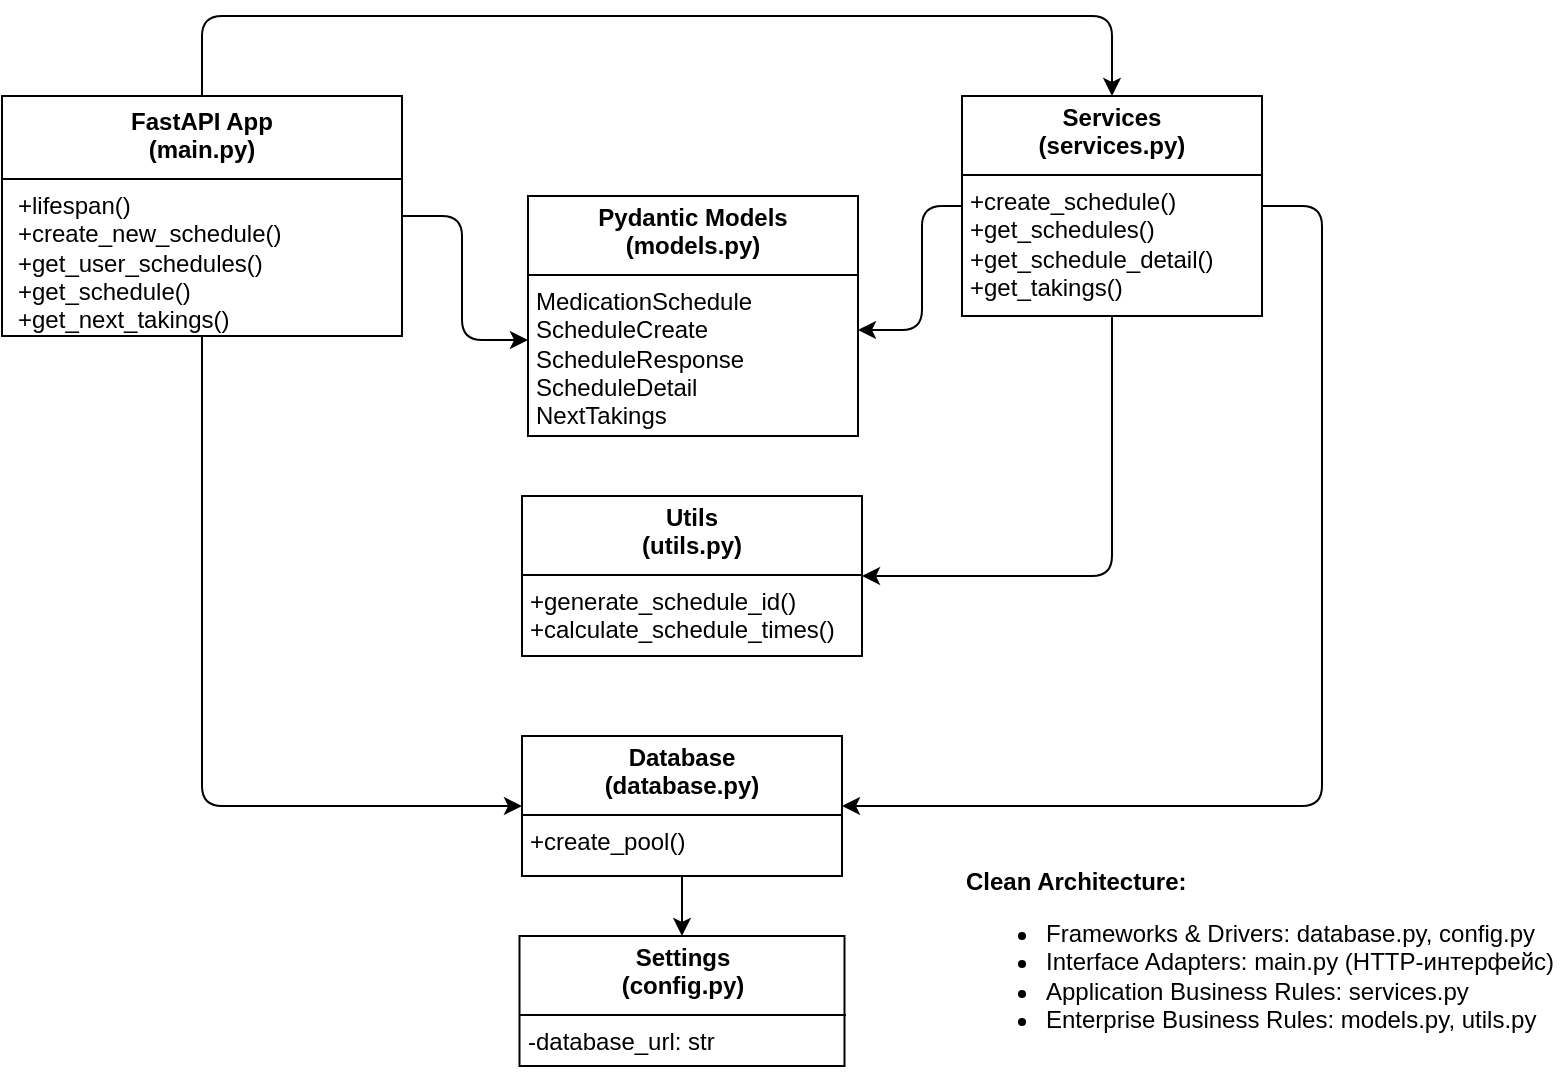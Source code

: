 <mxfile>
    <diagram id="-7-_0DLWUSnEdkzia4Ox" name="Page-1">
        <mxGraphModel dx="1013" dy="1749" grid="1" gridSize="10" guides="1" tooltips="1" connect="1" arrows="1" fold="1" page="1" pageScale="1" pageWidth="850" pageHeight="1100" math="0" shadow="0">
            <root>
                <mxCell id="0"/>
                <mxCell id="1" parent="0"/>
                <mxCell id="69" style="edgeStyle=none;html=1;entryX=0.5;entryY=0;entryDx=0;entryDy=0;" parent="1" source="9" target="25" edge="1">
                    <mxGeometry relative="1" as="geometry">
                        <Array as="points">
                            <mxPoint x="140" y="-1080"/>
                            <mxPoint x="420" y="-1080"/>
                            <mxPoint x="595" y="-1080"/>
                        </Array>
                    </mxGeometry>
                </mxCell>
                <mxCell id="74" style="edgeStyle=none;html=1;entryX=0;entryY=0.5;entryDx=0;entryDy=0;" parent="1" source="9" target="18" edge="1">
                    <mxGeometry relative="1" as="geometry">
                        <Array as="points">
                            <mxPoint x="140" y="-685"/>
                        </Array>
                    </mxGeometry>
                </mxCell>
                <mxCell id="9" value="&lt;p style=&quot;margin:0px;margin-top:6px;text-align:center;&quot;&gt;&lt;b&gt;FastAPI App&lt;br&gt;(main.py)&lt;/b&gt;&lt;/p&gt;&lt;hr size=&quot;1&quot; style=&quot;border-style:solid;&quot;&gt;&lt;p style=&quot;margin:0px;margin-left:8px;&quot;&gt;&lt;span style=&quot;background-color: transparent;&quot;&gt;+lifespan()&lt;br&gt;+create_new_schedule()&lt;/span&gt;&lt;/p&gt;&lt;p style=&quot;margin:0px;margin-left:8px;&quot;&gt;&lt;span style=&quot;background-color: transparent;&quot;&gt;+get_user_schedules()&lt;/span&gt;&lt;/p&gt;&lt;p style=&quot;margin:0px;margin-left:8px;&quot;&gt;&lt;span style=&quot;background-color: transparent;&quot;&gt;+get_schedule()&lt;/span&gt;&lt;/p&gt;&lt;p style=&quot;margin:0px;margin-left:8px;&quot;&gt;&lt;span style=&quot;background-color: transparent;&quot;&gt;+get_next_takings()&lt;/span&gt;&lt;/p&gt;" style="align=left;overflow=fill;html=1;dropTarget=0;whiteSpace=wrap;" parent="1" vertex="1">
                    <mxGeometry x="40" y="-1040" width="200" height="120" as="geometry"/>
                </mxCell>
                <mxCell id="17" value="&lt;p style=&quot;margin:0px;margin-top:4px;text-align:center;&quot;&gt;&lt;b&gt;Settings&lt;br&gt;(config.py)&lt;/b&gt;&lt;/p&gt;&lt;hr size=&quot;1&quot; style=&quot;border-style:solid;&quot;&gt;&lt;p style=&quot;margin:0px;margin-left:4px;&quot;&gt;-database_url: str&lt;/p&gt;" style="verticalAlign=top;align=left;overflow=fill;html=1;whiteSpace=wrap;" parent="1" vertex="1">
                    <mxGeometry x="298.75" y="-620" width="162.5" height="65" as="geometry"/>
                </mxCell>
                <mxCell id="63" style="edgeStyle=none;html=1;exitX=0.5;exitY=1;exitDx=0;exitDy=0;entryX=0.5;entryY=0;entryDx=0;entryDy=0;" parent="1" source="18" target="17" edge="1">
                    <mxGeometry relative="1" as="geometry"/>
                </mxCell>
                <mxCell id="18" value="&lt;p style=&quot;margin:0px;margin-top:4px;text-align:center;&quot;&gt;&lt;b&gt;Database&lt;br&gt;(database.py)&lt;/b&gt;&lt;/p&gt;&lt;hr size=&quot;1&quot; style=&quot;border-style:solid;&quot;&gt;&lt;p style=&quot;margin:0px;margin-left:4px;&quot;&gt;&lt;span style=&quot;background-color: transparent;&quot;&gt;+create_pool()&lt;/span&gt;&lt;/p&gt;" style="verticalAlign=top;align=left;overflow=fill;html=1;whiteSpace=wrap;" parent="1" vertex="1">
                    <mxGeometry x="300" y="-720" width="160" height="70" as="geometry"/>
                </mxCell>
                <mxCell id="24" value="&lt;p style=&quot;margin:0px;margin-top:4px;text-align:center;&quot;&gt;&lt;b&gt;Pydantic Models&lt;br&gt;(models.py)&lt;/b&gt;&lt;/p&gt;&lt;hr size=&quot;1&quot; style=&quot;border-style:solid;&quot;&gt;&lt;p style=&quot;margin:0px;margin-left:4px;&quot;&gt;MedicationSchedule&lt;/p&gt;&lt;p style=&quot;margin:0px;margin-left:4px;&quot;&gt;ScheduleCreate&lt;/p&gt;&lt;p style=&quot;margin:0px;margin-left:4px;&quot;&gt;ScheduleResponse&lt;/p&gt;&lt;p style=&quot;margin:0px;margin-left:4px;&quot;&gt;ScheduleDetail&lt;/p&gt;&lt;p style=&quot;margin:0px;margin-left:4px;&quot;&gt;NextTakings&lt;/p&gt;" style="verticalAlign=top;align=left;overflow=fill;html=1;whiteSpace=wrap;" parent="1" vertex="1">
                    <mxGeometry x="303" y="-990" width="165" height="120" as="geometry"/>
                </mxCell>
                <mxCell id="66" style="edgeStyle=none;html=1;exitX=1;exitY=0.5;exitDx=0;exitDy=0;entryX=1;entryY=0.5;entryDx=0;entryDy=0;" parent="1" source="25" target="18" edge="1">
                    <mxGeometry relative="1" as="geometry">
                        <Array as="points">
                            <mxPoint x="700" y="-985"/>
                            <mxPoint x="700" y="-830"/>
                            <mxPoint x="700" y="-685"/>
                        </Array>
                    </mxGeometry>
                </mxCell>
                <mxCell id="73" style="edgeStyle=none;html=1;exitX=0.5;exitY=1;exitDx=0;exitDy=0;entryX=1;entryY=0.5;entryDx=0;entryDy=0;" parent="1" source="25" target="26" edge="1">
                    <mxGeometry relative="1" as="geometry">
                        <Array as="points">
                            <mxPoint x="595" y="-800"/>
                        </Array>
                    </mxGeometry>
                </mxCell>
                <mxCell id="25" value="&lt;p style=&quot;margin:0px;margin-top:4px;text-align:center;&quot;&gt;&lt;b&gt;Services&lt;br&gt;(services.py)&lt;/b&gt;&lt;/p&gt;&lt;hr size=&quot;1&quot; style=&quot;border-style:solid;&quot;&gt;&lt;p style=&quot;margin:0px;margin-left:4px;&quot;&gt;+create_schedule()&lt;/p&gt;&lt;p style=&quot;margin:0px;margin-left:4px;&quot;&gt;+get_schedules()&lt;/p&gt;&lt;p style=&quot;margin:0px;margin-left:4px;&quot;&gt;+get_schedule_detail()&lt;/p&gt;&lt;p style=&quot;margin:0px;margin-left:4px;&quot;&gt;+get_takings()&lt;/p&gt;" style="verticalAlign=top;align=left;overflow=fill;html=1;whiteSpace=wrap;" parent="1" vertex="1">
                    <mxGeometry x="520" y="-1040" width="150" height="110" as="geometry"/>
                </mxCell>
                <mxCell id="26" value="&lt;p style=&quot;margin:0px;margin-top:4px;text-align:center;&quot;&gt;&lt;b&gt;Utils&lt;br&gt;(utils.py)&lt;/b&gt;&lt;/p&gt;&lt;hr size=&quot;1&quot; style=&quot;border-style:solid;&quot;&gt;&lt;p style=&quot;margin:0px;margin-left:4px;&quot;&gt;+generate_schedule_id()&lt;/p&gt;&lt;p style=&quot;margin:0px;margin-left:4px;&quot;&gt;+calculate_schedule_times()&lt;/p&gt;" style="verticalAlign=top;align=left;overflow=fill;html=1;whiteSpace=wrap;" parent="1" vertex="1">
                    <mxGeometry x="300" y="-840" width="170" height="80" as="geometry"/>
                </mxCell>
                <mxCell id="68" style="edgeStyle=none;html=1;exitX=1;exitY=0.5;exitDx=0;exitDy=0;entryX=0;entryY=0.6;entryDx=0;entryDy=0;entryPerimeter=0;" parent="1" source="9" target="24" edge="1">
                    <mxGeometry relative="1" as="geometry">
                        <Array as="points">
                            <mxPoint x="270" y="-980"/>
                            <mxPoint x="270" y="-918"/>
                        </Array>
                    </mxGeometry>
                </mxCell>
                <mxCell id="70" style="edgeStyle=none;html=1;exitX=0;exitY=0.5;exitDx=0;exitDy=0;entryX=1;entryY=0.558;entryDx=0;entryDy=0;entryPerimeter=0;" parent="1" source="25" target="24" edge="1">
                    <mxGeometry relative="1" as="geometry">
                        <Array as="points">
                            <mxPoint x="500" y="-985"/>
                            <mxPoint x="500" y="-923"/>
                        </Array>
                    </mxGeometry>
                </mxCell>
                <mxCell id="75" value="&lt;div&gt;&lt;font&gt;&lt;b&gt;Clean Architecture:&lt;/b&gt;&lt;/font&gt;&lt;/div&gt;&lt;div&gt;&lt;ul&gt;&lt;li&gt;&lt;font&gt;&lt;span style=&quot;background-color: transparent;&quot;&gt;Frameworks &amp;amp; Drivers&lt;/span&gt;&lt;span style=&quot;background-color: transparent;&quot;&gt;: database.py, config.py&lt;/span&gt;&lt;/font&gt;&lt;/li&gt;&lt;li&gt;&lt;font&gt;Interface Adapters: main.py (HTTP-интерфейс)&lt;/font&gt;&lt;/li&gt;&lt;li&gt;&lt;font&gt;&lt;span style=&quot;background-color: transparent;&quot;&gt;Application Business Rules&lt;/span&gt;&lt;span style=&quot;background-color: transparent;&quot;&gt;: services.py&lt;/span&gt;&lt;/font&gt;&lt;/li&gt;&lt;li&gt;&lt;font&gt;&lt;span style=&quot;background-color: transparent;&quot;&gt;Enterprise Business Rules&lt;/span&gt;&lt;span style=&quot;background-color: transparent;&quot;&gt;: models.py, utils.py&lt;/span&gt;&lt;/font&gt;&lt;/li&gt;&lt;/ul&gt;&lt;/div&gt;" style="text;html=1;align=left;verticalAlign=middle;whiteSpace=wrap;rounded=0;" vertex="1" parent="1">
                    <mxGeometry x="520" y="-665" width="300" height="115" as="geometry"/>
                </mxCell>
            </root>
        </mxGraphModel>
    </diagram>
</mxfile>
